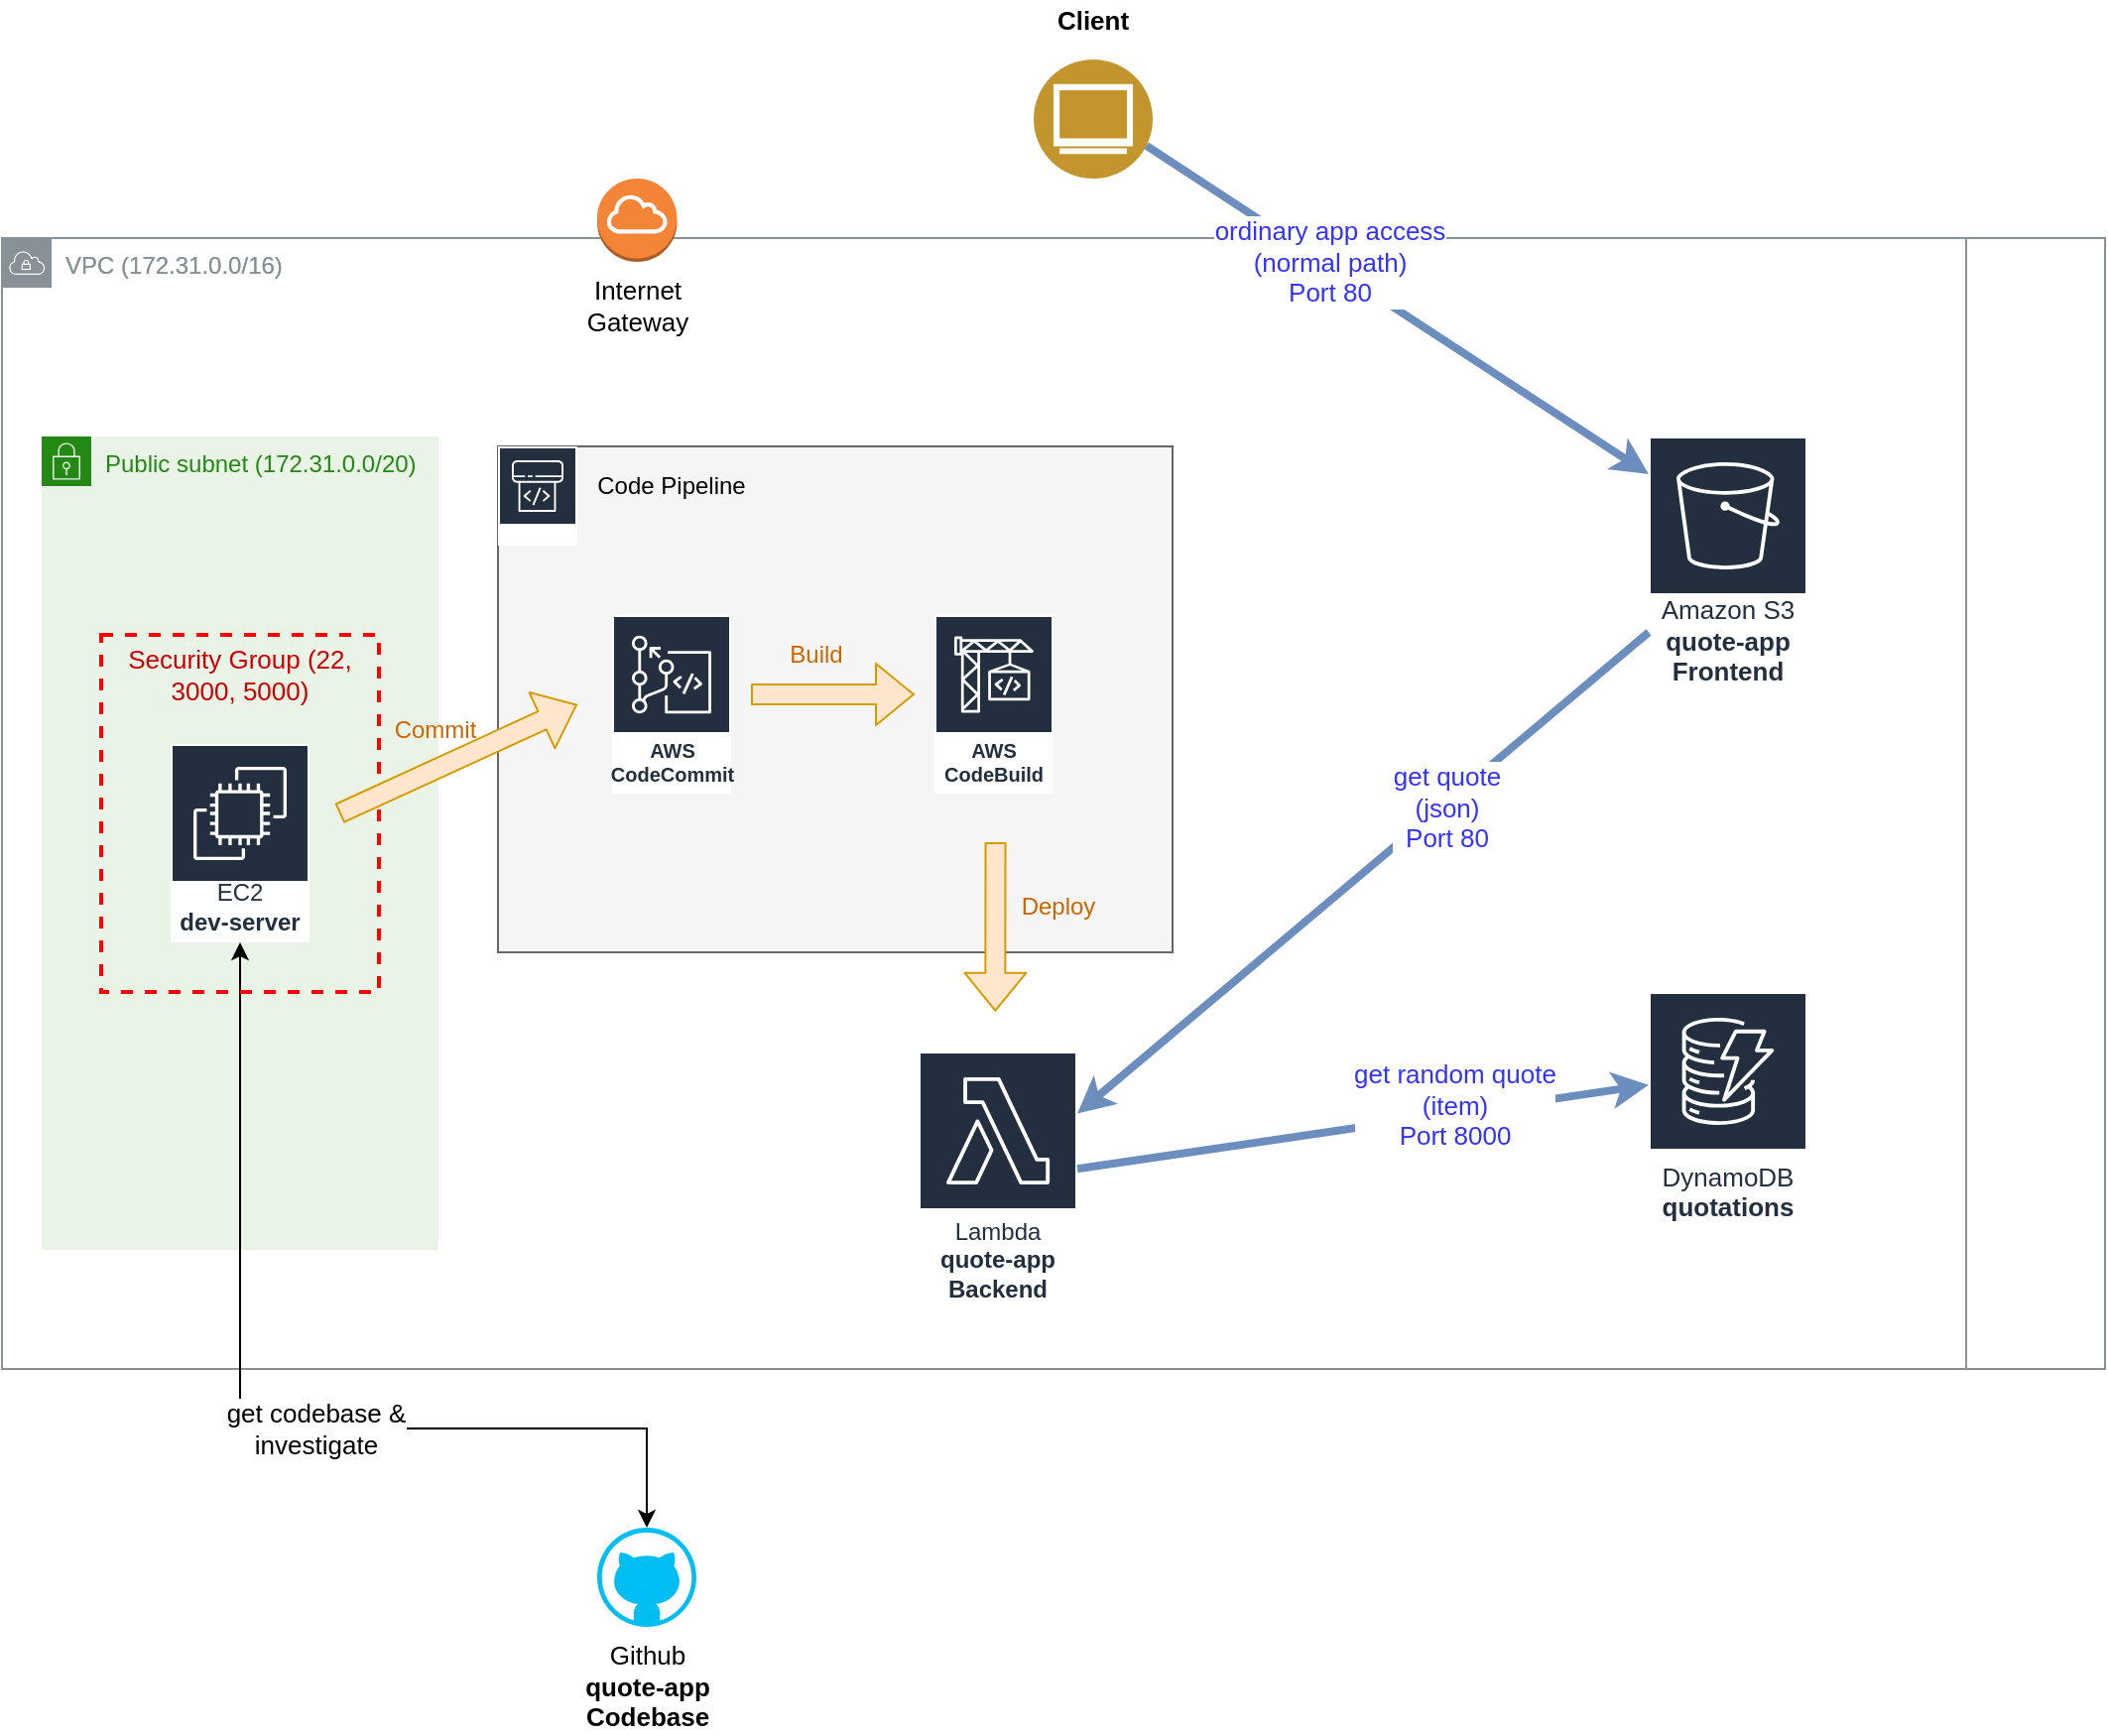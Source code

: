 <mxfile version="12.9.6" type="github">
  <diagram id="qV08AyzYG8jyjeQVylGt" name="Page-1">
    <mxGraphModel dx="1422" dy="1845" grid="1" gridSize="10" guides="1" tooltips="1" connect="1" arrows="1" fold="1" page="1" pageScale="1" pageWidth="850" pageHeight="1100" math="0" shadow="0">
      <root>
        <mxCell id="0" />
        <mxCell id="1" parent="0" />
        <mxCell id="YN5d5vEdMqfH4DQnZfE8-2" value="VPC (&lt;span&gt;172.31.0.0/16)&lt;br&gt;&lt;/span&gt;" style="outlineConnect=0;gradientColor=none;html=1;whiteSpace=wrap;fontSize=12;fontStyle=0;shape=mxgraph.aws4.group;grIcon=mxgraph.aws4.group_vpc;strokeColor=#879196;fillColor=none;verticalAlign=top;align=left;spacingLeft=30;fontColor=#879196;dashed=0;" vertex="1" parent="1">
          <mxGeometry x="40" y="80" width="1060" height="570" as="geometry" />
        </mxCell>
        <mxCell id="YN5d5vEdMqfH4DQnZfE8-1" value="VPC (&lt;span&gt;172.31.0.0/16)&lt;br&gt;&lt;/span&gt;" style="outlineConnect=0;gradientColor=none;html=1;whiteSpace=wrap;fontSize=12;fontStyle=0;shape=mxgraph.aws4.group;grIcon=mxgraph.aws4.group_vpc;strokeColor=#879196;fillColor=none;verticalAlign=top;align=left;spacingLeft=30;fontColor=#879196;dashed=0;" vertex="1" parent="1">
          <mxGeometry x="40" y="80" width="990" height="570" as="geometry" />
        </mxCell>
        <mxCell id="YN5d5vEdMqfH4DQnZfE8-30" value="" style="rounded=0;whiteSpace=wrap;html=1;glass=0;fillColor=#f5f5f5;strokeColor=#666666;fontColor=#333333;" vertex="1" parent="1">
          <mxGeometry x="290" y="185" width="340" height="255" as="geometry" />
        </mxCell>
        <mxCell id="YN5d5vEdMqfH4DQnZfE8-3" value="Public subnet (&lt;span&gt;172.31.0.0/20)&lt;br&gt;&lt;/span&gt;" style="points=[[0,0],[0.25,0],[0.5,0],[0.75,0],[1,0],[1,0.25],[1,0.5],[1,0.75],[1,1],[0.75,1],[0.5,1],[0.25,1],[0,1],[0,0.75],[0,0.5],[0,0.25]];outlineConnect=0;gradientColor=none;html=1;whiteSpace=wrap;fontSize=12;fontStyle=0;shape=mxgraph.aws4.group;grIcon=mxgraph.aws4.group_security_group;grStroke=0;strokeColor=#248814;fillColor=#E9F3E6;verticalAlign=top;align=left;spacingLeft=30;fontColor=#248814;dashed=0;" vertex="1" parent="1">
          <mxGeometry x="60" y="180" width="200" height="410" as="geometry" />
        </mxCell>
        <mxCell id="YN5d5vEdMqfH4DQnZfE8-6" value="&lt;span style=&quot;font-weight: normal; font-size: 13px;&quot;&gt;Amazon S3&lt;br style=&quot;font-size: 13px;&quot;&gt;&lt;/span&gt;quote-app&lt;br style=&quot;font-size: 13px;&quot;&gt;Frontend" style="outlineConnect=0;fontColor=#232F3E;gradientColor=none;strokeColor=#ffffff;fillColor=#232F3E;dashed=0;verticalLabelPosition=middle;verticalAlign=bottom;align=center;html=1;whiteSpace=wrap;fontSize=13;fontStyle=1;spacing=3;shape=mxgraph.aws4.productIcon;prIcon=mxgraph.aws4.s3;labelBackgroundColor=none;" vertex="1" parent="1">
          <mxGeometry x="870" y="180" width="80" height="130" as="geometry" />
        </mxCell>
        <mxCell id="YN5d5vEdMqfH4DQnZfE8-7" value="Internet&lt;br&gt;Gateway" style="outlineConnect=0;dashed=0;verticalLabelPosition=bottom;verticalAlign=top;align=center;html=1;shape=mxgraph.aws3.internet_gateway;fillColor=#F58536;gradientColor=none;labelBackgroundColor=none;fontSize=13;" vertex="1" parent="1">
          <mxGeometry x="340" y="50" width="40.25" height="42" as="geometry" />
        </mxCell>
        <mxCell id="YN5d5vEdMqfH4DQnZfE8-8" value="&lt;span style=&quot;font-weight: normal; font-size: 13px;&quot;&gt;DynamoDB&lt;/span&gt;&lt;br style=&quot;font-size: 13px;&quot;&gt;quotations" style="outlineConnect=0;fontColor=#232F3E;gradientColor=none;strokeColor=#ffffff;fillColor=#232F3E;dashed=0;verticalLabelPosition=middle;verticalAlign=bottom;align=center;html=1;whiteSpace=wrap;fontSize=13;fontStyle=1;spacing=3;shape=mxgraph.aws4.productIcon;prIcon=mxgraph.aws4.dynamodb;labelBackgroundColor=none;" vertex="1" parent="1">
          <mxGeometry x="870" y="460" width="80" height="120" as="geometry" />
        </mxCell>
        <mxCell id="YN5d5vEdMqfH4DQnZfE8-11" value="get codebase &amp;amp;&lt;br&gt;investigate" style="edgeStyle=orthogonalEdgeStyle;rounded=0;orthogonalLoop=1;jettySize=auto;html=1;exitX=0.5;exitY=0;exitDx=0;exitDy=0;exitPerimeter=0;fontSize=13;startArrow=classic;startFill=1;" edge="1" parent="1" source="YN5d5vEdMqfH4DQnZfE8-13" target="YN5d5vEdMqfH4DQnZfE8-28">
          <mxGeometry x="-0.133" relative="1" as="geometry">
            <mxPoint as="offset" />
            <mxPoint x="229.95" y="449.92" as="targetPoint" />
            <Array as="points">
              <mxPoint x="365" y="680" />
              <mxPoint x="160" y="680" />
            </Array>
          </mxGeometry>
        </mxCell>
        <mxCell id="YN5d5vEdMqfH4DQnZfE8-13" value="Github&lt;br&gt;&lt;b&gt;quote-app&lt;br&gt;Codebase&lt;/b&gt;" style="verticalLabelPosition=bottom;html=1;verticalAlign=top;align=center;strokeColor=none;fillColor=#00BEF2;shape=mxgraph.azure.github_code;pointerEvents=1;labelBackgroundColor=none;fontSize=13;" vertex="1" parent="1">
          <mxGeometry x="340" y="730" width="50" height="50" as="geometry" />
        </mxCell>
        <mxCell id="YN5d5vEdMqfH4DQnZfE8-19" value="" style="aspect=fixed;perimeter=ellipsePerimeter;html=1;align=center;shadow=0;dashed=0;fontColor=#4277BB;labelBackgroundColor=#ffffff;fontSize=12;spacingTop=3;image;image=img/lib/ibm/users/browser.svg;fillColor=#66B2FF;" vertex="1" parent="1">
          <mxGeometry x="560" y="-10" width="60" height="60" as="geometry" />
        </mxCell>
        <mxCell id="YN5d5vEdMqfH4DQnZfE8-20" value="" style="endArrow=classic;html=1;fontSize=13;exitX=1;exitY=0.75;exitDx=0;exitDy=0;strokeWidth=4;fillColor=#dae8fc;strokeColor=#6c8ebf;" edge="1" parent="1" source="YN5d5vEdMqfH4DQnZfE8-19">
          <mxGeometry width="50" height="50" relative="1" as="geometry">
            <mxPoint x="400" y="240" as="sourcePoint" />
            <mxPoint x="870" y="199" as="targetPoint" />
          </mxGeometry>
        </mxCell>
        <mxCell id="YN5d5vEdMqfH4DQnZfE8-21" value="ordinary app access&lt;br&gt;(normal path)&lt;br&gt;Port 80" style="text;html=1;align=center;verticalAlign=middle;resizable=0;points=[];labelBackgroundColor=#ffffff;fontSize=13;fontColor=#3333FF;" vertex="1" connectable="0" parent="YN5d5vEdMqfH4DQnZfE8-20">
          <mxGeometry x="-0.279" y="2" relative="1" as="geometry">
            <mxPoint as="offset" />
          </mxGeometry>
        </mxCell>
        <mxCell id="YN5d5vEdMqfH4DQnZfE8-26" value="Client" style="text;html=1;strokeColor=none;fillColor=none;align=center;verticalAlign=middle;whiteSpace=wrap;rounded=0;labelBackgroundColor=none;fontSize=13;fontStyle=1" vertex="1" parent="1">
          <mxGeometry x="550" y="-40" width="80" height="20" as="geometry" />
        </mxCell>
        <mxCell id="YN5d5vEdMqfH4DQnZfE8-27" value="&lt;font color=&quot;#cc0000&quot; style=&quot;font-size: 13px&quot;&gt;Security Group (22, 3000, 5000)&lt;/font&gt;" style="fontStyle=0;verticalAlign=top;align=center;spacingTop=-2;fillColor=none;rounded=0;whiteSpace=wrap;html=1;strokeColor=#FF0000;strokeWidth=2;dashed=1;container=1;collapsible=0;expand=0;recursiveResize=0;fontSize=13;" vertex="1" parent="1">
          <mxGeometry x="90" y="280" width="140" height="180" as="geometry" />
        </mxCell>
        <mxCell id="YN5d5vEdMqfH4DQnZfE8-28" value="&lt;span style=&quot;font-weight: normal; font-size: 12px;&quot;&gt;EC2&lt;/span&gt;&lt;br style=&quot;font-size: 12px;&quot;&gt;dev-server" style="outlineConnect=0;fontColor=#232F3E;gradientColor=none;strokeColor=#ffffff;fillColor=#232F3E;dashed=0;verticalLabelPosition=middle;verticalAlign=bottom;align=center;html=1;whiteSpace=wrap;fontSize=12;fontStyle=1;spacing=3;shape=mxgraph.aws4.productIcon;prIcon=mxgraph.aws4.ec2;" vertex="1" parent="YN5d5vEdMqfH4DQnZfE8-27">
          <mxGeometry x="35" y="55" width="70" height="100" as="geometry" />
        </mxCell>
        <mxCell id="YN5d5vEdMqfH4DQnZfE8-36" value="" style="shape=flexArrow;endArrow=classic;html=1;fillColor=#ffe6cc;strokeColor=#d79b00;" edge="1" parent="YN5d5vEdMqfH4DQnZfE8-27">
          <mxGeometry width="50" height="50" relative="1" as="geometry">
            <mxPoint x="120" y="90" as="sourcePoint" />
            <mxPoint x="240" y="35" as="targetPoint" />
          </mxGeometry>
        </mxCell>
        <mxCell id="YN5d5vEdMqfH4DQnZfE8-37" value="Commit" style="text;html=1;align=center;verticalAlign=middle;resizable=0;points=[];labelBackgroundColor=none;fontColor=#CC6600;" vertex="1" connectable="0" parent="YN5d5vEdMqfH4DQnZfE8-36">
          <mxGeometry x="0.5" y="-12" relative="1" as="geometry">
            <mxPoint x="-47.3" y="-12.4" as="offset" />
          </mxGeometry>
        </mxCell>
        <mxCell id="YN5d5vEdMqfH4DQnZfE8-29" value="" style="outlineConnect=0;fontColor=#232F3E;gradientColor=none;strokeColor=#ffffff;fillColor=#232F3E;dashed=0;verticalLabelPosition=middle;verticalAlign=bottom;align=center;html=1;whiteSpace=wrap;fontSize=10;fontStyle=1;spacing=3;shape=mxgraph.aws4.productIcon;prIcon=mxgraph.aws4.codepipeline;" vertex="1" parent="1">
          <mxGeometry x="290" y="185" width="40" height="50" as="geometry" />
        </mxCell>
        <mxCell id="YN5d5vEdMqfH4DQnZfE8-31" value="Code Pipeline" style="text;html=1;strokeColor=none;fillColor=none;align=center;verticalAlign=middle;whiteSpace=wrap;rounded=0;glass=0;" vertex="1" parent="1">
          <mxGeometry x="330" y="195" width="95" height="20" as="geometry" />
        </mxCell>
        <mxCell id="YN5d5vEdMqfH4DQnZfE8-32" value="AWS CodeCommit" style="outlineConnect=0;fontColor=#232F3E;gradientColor=none;strokeColor=#ffffff;fillColor=#232F3E;dashed=0;verticalLabelPosition=middle;verticalAlign=bottom;align=center;html=1;whiteSpace=wrap;fontSize=10;fontStyle=1;spacing=3;shape=mxgraph.aws4.productIcon;prIcon=mxgraph.aws4.codecommit;rounded=0;glass=0;" vertex="1" parent="1">
          <mxGeometry x="347.5" y="270" width="60" height="90" as="geometry" />
        </mxCell>
        <mxCell id="YN5d5vEdMqfH4DQnZfE8-33" value="AWS CodeBuild" style="outlineConnect=0;fontColor=#232F3E;gradientColor=none;strokeColor=#ffffff;fillColor=#232F3E;dashed=0;verticalLabelPosition=middle;verticalAlign=bottom;align=center;html=1;whiteSpace=wrap;fontSize=10;fontStyle=1;spacing=3;shape=mxgraph.aws4.productIcon;prIcon=mxgraph.aws4.codebuild;rounded=0;glass=0;" vertex="1" parent="1">
          <mxGeometry x="510" y="270" width="60" height="90" as="geometry" />
        </mxCell>
        <mxCell id="YN5d5vEdMqfH4DQnZfE8-34" value="&lt;font style=&quot;font-size: 12px&quot;&gt;&lt;span style=&quot;font-weight: normal&quot;&gt;Lambda&lt;/span&gt;&lt;br&gt;quote-app&lt;br&gt;Backend&lt;/font&gt;" style="outlineConnect=0;fontColor=#232F3E;gradientColor=none;strokeColor=#ffffff;fillColor=#232F3E;dashed=0;verticalLabelPosition=middle;verticalAlign=bottom;align=center;html=1;whiteSpace=wrap;fontSize=10;fontStyle=1;spacing=3;shape=mxgraph.aws4.productIcon;prIcon=mxgraph.aws4.lambda;rounded=0;glass=0;" vertex="1" parent="1">
          <mxGeometry x="502" y="490" width="80" height="130" as="geometry" />
        </mxCell>
        <mxCell id="YN5d5vEdMqfH4DQnZfE8-38" value="" style="shape=flexArrow;endArrow=classic;html=1;fillColor=#ffe6cc;strokeColor=#d79b00;" edge="1" parent="1">
          <mxGeometry width="50" height="50" relative="1" as="geometry">
            <mxPoint x="417.5" y="310" as="sourcePoint" />
            <mxPoint x="500" y="310" as="targetPoint" />
          </mxGeometry>
        </mxCell>
        <mxCell id="YN5d5vEdMqfH4DQnZfE8-39" value="Build" style="text;html=1;align=center;verticalAlign=middle;resizable=0;points=[];labelBackgroundColor=none;fontColor=#CC6600;" vertex="1" connectable="0" parent="YN5d5vEdMqfH4DQnZfE8-38">
          <mxGeometry x="0.5" y="-12" relative="1" as="geometry">
            <mxPoint x="-29.5" y="-32.0" as="offset" />
          </mxGeometry>
        </mxCell>
        <mxCell id="YN5d5vEdMqfH4DQnZfE8-42" value="" style="shape=flexArrow;endArrow=classic;html=1;fillColor=#ffe6cc;strokeColor=#d79b00;entryX=0.461;entryY=0.684;entryDx=0;entryDy=0;entryPerimeter=0;" edge="1" parent="1">
          <mxGeometry width="50" height="50" relative="1" as="geometry">
            <mxPoint x="540.75" y="384.5" as="sourcePoint" />
            <mxPoint x="540.66" y="469.88" as="targetPoint" />
          </mxGeometry>
        </mxCell>
        <mxCell id="YN5d5vEdMqfH4DQnZfE8-43" value="Deploy" style="text;html=1;align=center;verticalAlign=middle;resizable=0;points=[];labelBackgroundColor=none;fontColor=#CC6600;" vertex="1" connectable="0" parent="YN5d5vEdMqfH4DQnZfE8-42">
          <mxGeometry x="0.5" y="-12" relative="1" as="geometry">
            <mxPoint x="43.32" y="-32.0" as="offset" />
          </mxGeometry>
        </mxCell>
        <mxCell id="YN5d5vEdMqfH4DQnZfE8-44" value="" style="endArrow=classic;html=1;fontSize=13;strokeWidth=4;fillColor=#dae8fc;strokeColor=#6c8ebf;" edge="1" parent="1" source="YN5d5vEdMqfH4DQnZfE8-6" target="YN5d5vEdMqfH4DQnZfE8-34">
          <mxGeometry width="50" height="50" relative="1" as="geometry">
            <mxPoint x="1210" y="180.0" as="sourcePoint" />
            <mxPoint x="845" as="targetPoint" />
          </mxGeometry>
        </mxCell>
        <mxCell id="YN5d5vEdMqfH4DQnZfE8-45" value="get quote&lt;br&gt;(json)&lt;br&gt;Port 80" style="text;html=1;align=center;verticalAlign=middle;resizable=0;points=[];labelBackgroundColor=#ffffff;fontSize=13;fontColor=#3333FF;" vertex="1" connectable="0" parent="YN5d5vEdMqfH4DQnZfE8-44">
          <mxGeometry x="-0.282" y="2" relative="1" as="geometry">
            <mxPoint as="offset" />
          </mxGeometry>
        </mxCell>
        <mxCell id="YN5d5vEdMqfH4DQnZfE8-48" value="get random quote&lt;br&gt;(item)&lt;br&gt;Port 8000" style="endArrow=none;html=1;fontSize=13;startArrow=classic;startFill=1;endFill=0;fillColor=#dae8fc;strokeColor=#6c8ebf;strokeWidth=4;fontColor=#3333FF;" edge="1" parent="1" target="YN5d5vEdMqfH4DQnZfE8-34">
          <mxGeometry x="-0.325" y="-4" width="50" height="50" relative="1" as="geometry">
            <mxPoint x="870" y="506.833" as="sourcePoint" />
            <mxPoint x="570.25" y="408.167" as="targetPoint" />
            <mxPoint as="offset" />
          </mxGeometry>
        </mxCell>
      </root>
    </mxGraphModel>
  </diagram>
</mxfile>

